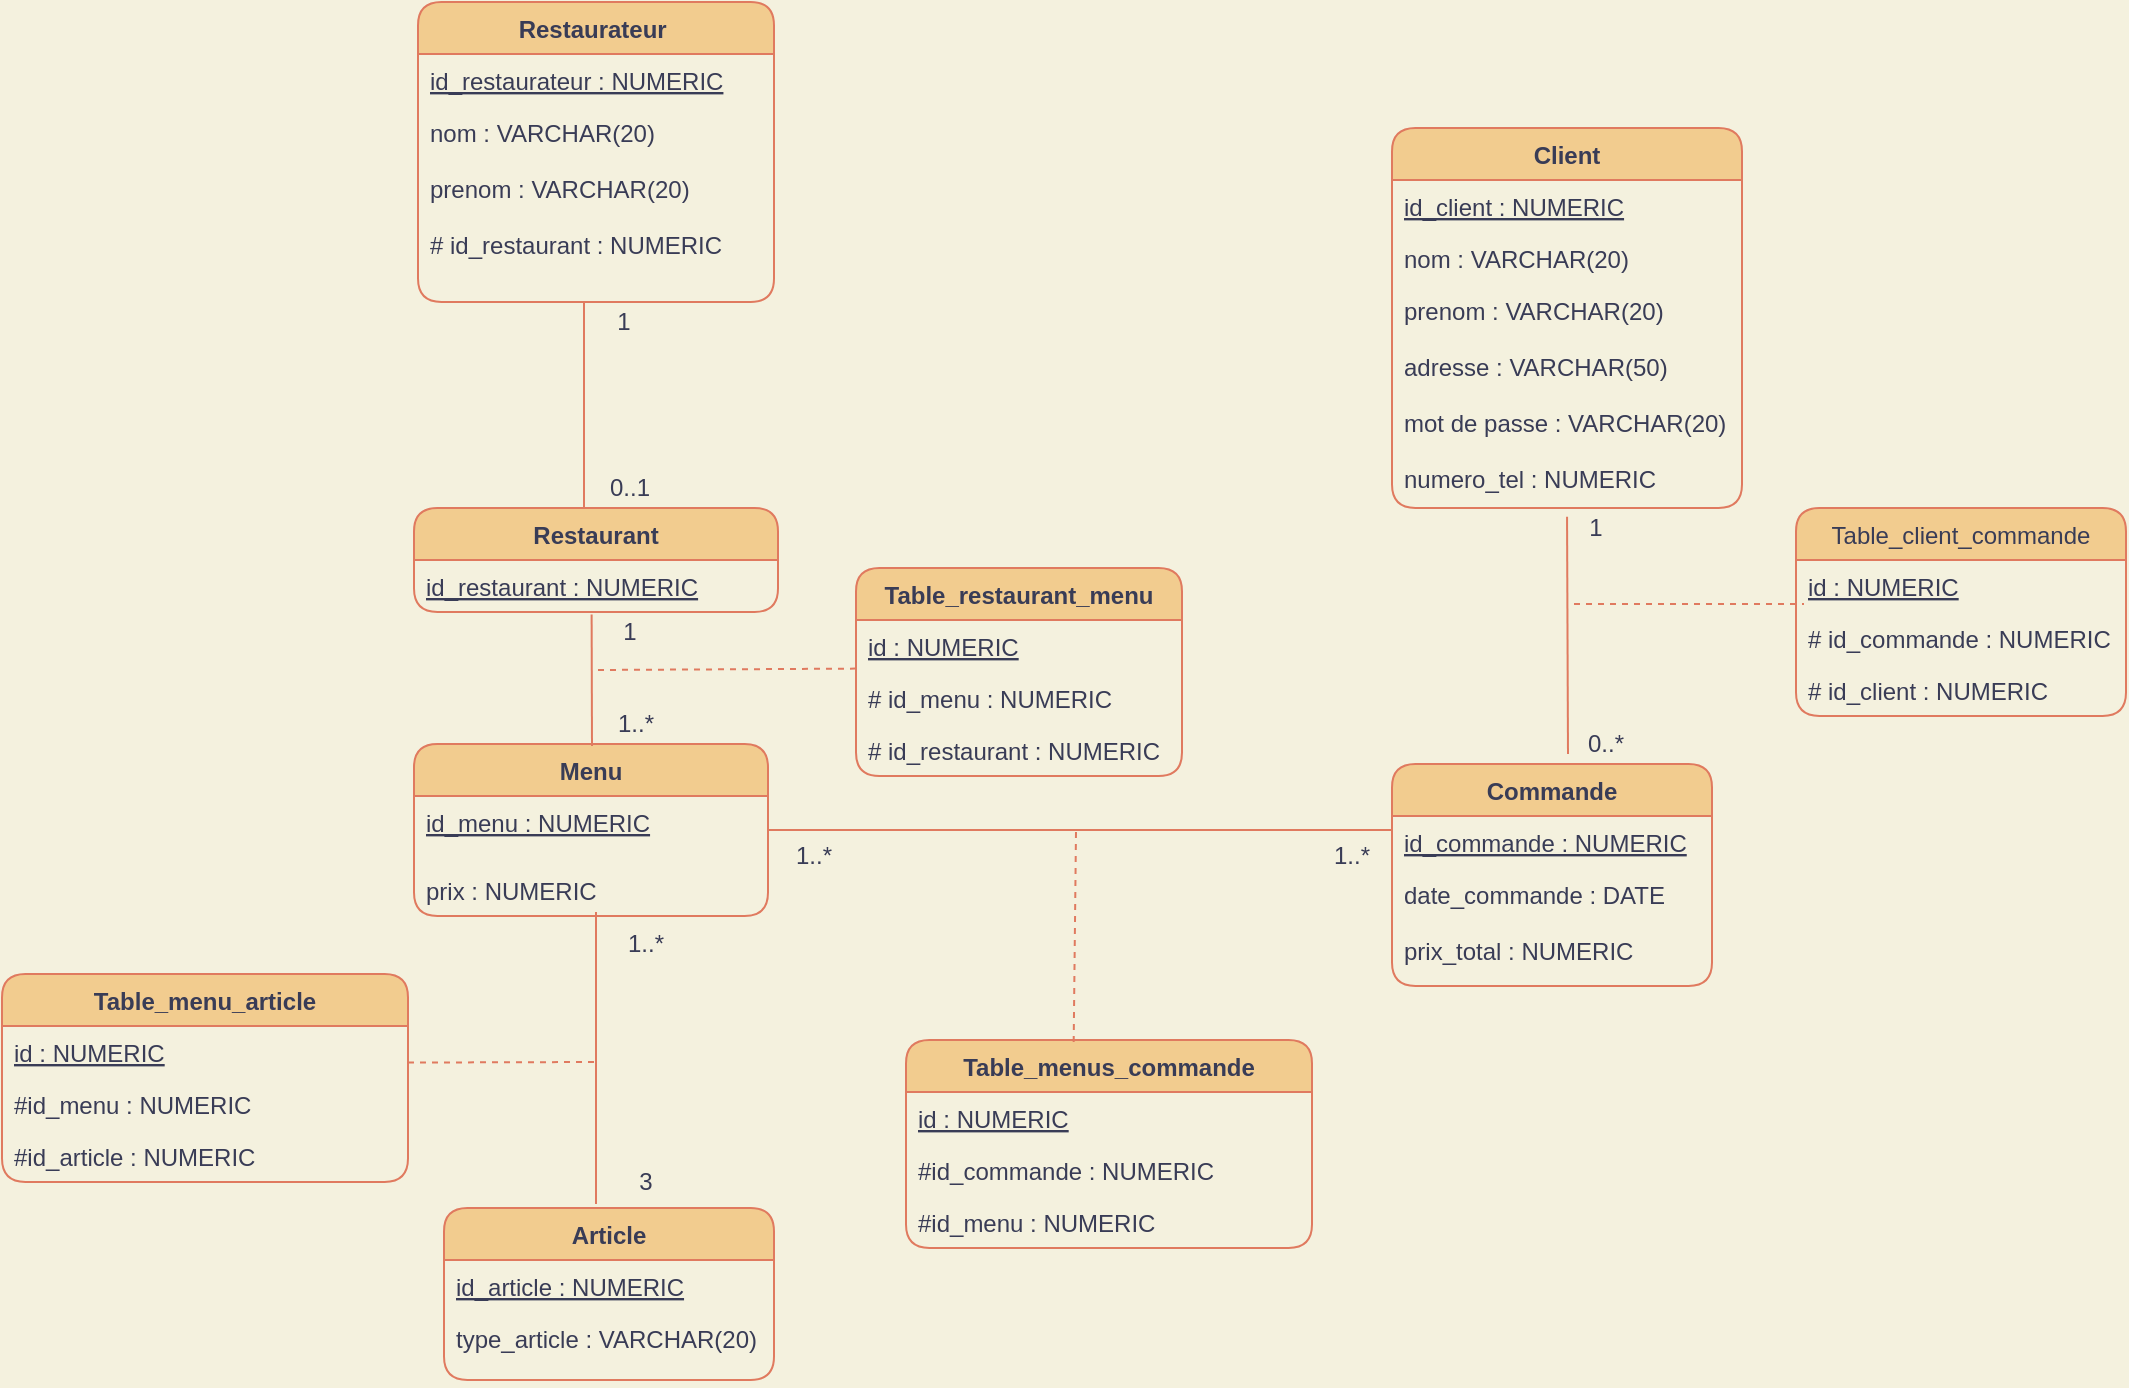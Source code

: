 <mxfile>
    <diagram id="Q9Uin4Dus2TSMiDySBdu" name="Page-1">
        <mxGraphModel dx="1716" dy="590" grid="0" gridSize="10" guides="1" tooltips="1" connect="1" arrows="1" fold="1" page="1" pageScale="1" pageWidth="827" pageHeight="1169" background="#F4F1DE" math="0" shadow="0">
            <root>
                <mxCell id="0"/>
                <mxCell id="1" parent="0"/>
                <mxCell id="2" value="Restaurateur " style="swimlane;fontStyle=1;childLayout=stackLayout;horizontal=1;startSize=26;horizontalStack=0;resizeParent=1;resizeParentMax=0;resizeLast=0;collapsible=1;marginBottom=0;fillColor=#F2CC8F;strokeColor=#E07A5F;fontColor=#393C56;rounded=1;" parent="1" vertex="1">
                    <mxGeometry x="71" y="104" width="178" height="150" as="geometry"/>
                </mxCell>
                <mxCell id="3" value="id_restaurateur : NUMERIC" style="text;strokeColor=none;fillColor=none;align=left;verticalAlign=top;spacingLeft=4;spacingRight=4;overflow=hidden;rotatable=0;points=[[0,0.5],[1,0.5]];portConstraint=eastwest;fontStyle=4;fontColor=#393C56;rounded=1;" parent="2" vertex="1">
                    <mxGeometry y="26" width="178" height="26" as="geometry"/>
                </mxCell>
                <mxCell id="4" value="nom : VARCHAR(20)&#10;&#10;prenom : VARCHAR(20)&#10;&#10;# id_restaurant : NUMERIC" style="text;strokeColor=none;fillColor=none;align=left;verticalAlign=top;spacingLeft=4;spacingRight=4;overflow=hidden;rotatable=0;points=[[0,0.5],[1,0.5]];portConstraint=eastwest;fontColor=#393C56;rounded=1;" parent="2" vertex="1">
                    <mxGeometry y="52" width="178" height="98" as="geometry"/>
                </mxCell>
                <mxCell id="6" value="Client" style="swimlane;fontStyle=1;childLayout=stackLayout;horizontal=1;startSize=26;horizontalStack=0;resizeParent=1;resizeParentMax=0;resizeLast=0;collapsible=1;marginBottom=0;fillColor=#F2CC8F;strokeColor=#E07A5F;fontColor=#393C56;rounded=1;" parent="1" vertex="1">
                    <mxGeometry x="558" y="167" width="175" height="190" as="geometry"/>
                </mxCell>
                <mxCell id="7" value="id_client : NUMERIC" style="text;strokeColor=none;fillColor=none;align=left;verticalAlign=top;spacingLeft=4;spacingRight=4;overflow=hidden;rotatable=0;points=[[0,0.5],[1,0.5]];portConstraint=eastwest;fontStyle=4;fontColor=#393C56;rounded=1;" parent="6" vertex="1">
                    <mxGeometry y="26" width="175" height="26" as="geometry"/>
                </mxCell>
                <mxCell id="8" value="nom : VARCHAR(20)&#10;" style="text;strokeColor=none;fillColor=none;align=left;verticalAlign=top;spacingLeft=4;spacingRight=4;overflow=hidden;rotatable=0;points=[[0,0.5],[1,0.5]];portConstraint=eastwest;fontColor=#393C56;rounded=1;" parent="6" vertex="1">
                    <mxGeometry y="52" width="175" height="26" as="geometry"/>
                </mxCell>
                <mxCell id="9" value="prenom : VARCHAR(20)&#10;&#10;adresse : VARCHAR(50)&#10;&#10;mot de passe : VARCHAR(20)&#10;&#10;numero_tel : NUMERIC" style="text;strokeColor=none;fillColor=none;align=left;verticalAlign=top;spacingLeft=4;spacingRight=4;overflow=hidden;rotatable=0;points=[[0,0.5],[1,0.5]];portConstraint=eastwest;fontColor=#393C56;rounded=1;" parent="6" vertex="1">
                    <mxGeometry y="78" width="175" height="112" as="geometry"/>
                </mxCell>
                <mxCell id="27" value="Commande" style="swimlane;fontStyle=1;childLayout=stackLayout;horizontal=1;startSize=26;horizontalStack=0;resizeParent=1;resizeParentMax=0;resizeLast=0;collapsible=1;marginBottom=0;fillColor=#F2CC8F;strokeColor=#E07A5F;fontColor=#393C56;rounded=1;" parent="1" vertex="1">
                    <mxGeometry x="558" y="485" width="160" height="111" as="geometry"/>
                </mxCell>
                <mxCell id="114" value="id_commande : NUMERIC" style="text;strokeColor=none;fillColor=none;align=left;verticalAlign=top;spacingLeft=4;spacingRight=4;overflow=hidden;rotatable=0;points=[[0,0.5],[1,0.5]];portConstraint=eastwest;fontStyle=4;fontColor=#393C56;rounded=1;" parent="27" vertex="1">
                    <mxGeometry y="26" width="160" height="26" as="geometry"/>
                </mxCell>
                <mxCell id="28" value="date_commande : DATE&#10;&#10;prix_total : NUMERIC&#10;" style="text;strokeColor=none;fillColor=none;align=left;verticalAlign=top;spacingLeft=4;spacingRight=4;overflow=hidden;rotatable=0;points=[[0,0.5],[1,0.5]];portConstraint=eastwest;fontStyle=0;fontColor=#393C56;rounded=1;" parent="27" vertex="1">
                    <mxGeometry y="52" width="160" height="59" as="geometry"/>
                </mxCell>
                <mxCell id="63" value="Menu" style="swimlane;fontStyle=1;childLayout=stackLayout;horizontal=1;startSize=26;horizontalStack=0;resizeParent=1;resizeParentMax=0;resizeLast=0;collapsible=1;marginBottom=0;fillColor=#F2CC8F;strokeColor=#E07A5F;fontColor=#393C56;rounded=1;" parent="1" vertex="1">
                    <mxGeometry x="69" y="475" width="177" height="86" as="geometry"/>
                </mxCell>
                <mxCell id="64" value="id_menu : NUMERIC" style="text;strokeColor=none;fillColor=none;align=left;verticalAlign=top;spacingLeft=4;spacingRight=4;overflow=hidden;rotatable=0;points=[[0,0.5],[1,0.5]];portConstraint=eastwest;fontStyle=4;fontColor=#393C56;rounded=1;" parent="63" vertex="1">
                    <mxGeometry y="26" width="177" height="34" as="geometry"/>
                </mxCell>
                <mxCell id="65" value="prix : NUMERIC" style="text;strokeColor=none;fillColor=none;align=left;verticalAlign=top;spacingLeft=4;spacingRight=4;overflow=hidden;rotatable=0;points=[[0,0.5],[1,0.5]];portConstraint=eastwest;fontColor=#393C56;rounded=1;" parent="63" vertex="1">
                    <mxGeometry y="60" width="177" height="26" as="geometry"/>
                </mxCell>
                <mxCell id="67" value="Article" style="swimlane;fontStyle=1;childLayout=stackLayout;horizontal=1;startSize=26;horizontalStack=0;resizeParent=1;resizeParentMax=0;resizeLast=0;collapsible=1;marginBottom=0;fillColor=#F2CC8F;strokeColor=#E07A5F;fontColor=#393C56;rounded=1;" parent="1" vertex="1">
                    <mxGeometry x="84" y="707" width="165" height="86" as="geometry"/>
                </mxCell>
                <mxCell id="117" value="id_article : NUMERIC" style="text;strokeColor=none;fillColor=none;align=left;verticalAlign=top;spacingLeft=4;spacingRight=4;overflow=hidden;rotatable=0;points=[[0,0.5],[1,0.5]];portConstraint=eastwest;fontStyle=4;fontColor=#393C56;rounded=1;" parent="67" vertex="1">
                    <mxGeometry y="26" width="165" height="26" as="geometry"/>
                </mxCell>
                <mxCell id="68" value="type_article : VARCHAR(20)" style="text;strokeColor=none;fillColor=none;align=left;verticalAlign=top;spacingLeft=4;spacingRight=4;overflow=hidden;rotatable=0;points=[[0,0.5],[1,0.5]];portConstraint=eastwest;fontStyle=0;fontColor=#393C56;rounded=1;" parent="67" vertex="1">
                    <mxGeometry y="52" width="165" height="34" as="geometry"/>
                </mxCell>
                <mxCell id="81" value="" style="endArrow=none;html=1;strokeColor=#E07A5F;fontColor=#393C56;entryX=0;entryY=0;entryDx=0;entryDy=0;labelBackgroundColor=#F4F1DE;" parent="1" target="82" edge="1">
                    <mxGeometry width="50" height="50" relative="1" as="geometry">
                        <mxPoint x="154" y="368" as="sourcePoint"/>
                        <mxPoint x="200" y="270" as="targetPoint"/>
                        <Array as="points"/>
                    </mxGeometry>
                </mxCell>
                <mxCell id="82" value="1" style="text;html=1;strokeColor=none;fillColor=none;align=center;verticalAlign=middle;whiteSpace=wrap;fontColor=#393C56;rounded=1;" parent="1" vertex="1">
                    <mxGeometry x="154" y="254" width="40" height="20" as="geometry"/>
                </mxCell>
                <mxCell id="84" value="0..1" style="text;html=1;strokeColor=none;fillColor=none;align=center;verticalAlign=middle;whiteSpace=wrap;fontColor=#393C56;rounded=1;" parent="1" vertex="1">
                    <mxGeometry x="200" y="357" width="40" height="20" as="geometry"/>
                </mxCell>
                <mxCell id="85" value="1" style="text;html=1;strokeColor=none;fillColor=none;align=center;verticalAlign=middle;whiteSpace=wrap;fontColor=#393C56;rounded=1;" parent="1" vertex="1">
                    <mxGeometry x="640" y="357" width="40" height="20" as="geometry"/>
                </mxCell>
                <mxCell id="87" value="0..*" style="text;html=1;strokeColor=none;fillColor=none;align=center;verticalAlign=middle;whiteSpace=wrap;fontColor=#393C56;rounded=1;" parent="1" vertex="1">
                    <mxGeometry x="645" y="465" width="40" height="20" as="geometry"/>
                </mxCell>
                <mxCell id="95" value="" style="endArrow=none;html=1;entryX=0;entryY=0.269;entryDx=0;entryDy=0;strokeColor=#E07A5F;fontColor=#393C56;labelBackgroundColor=#F4F1DE;exitX=1;exitY=0.5;exitDx=0;exitDy=0;entryPerimeter=0;" parent="1" target="114" edge="1" source="64">
                    <mxGeometry width="50" height="50" relative="1" as="geometry">
                        <mxPoint x="260" y="558" as="sourcePoint"/>
                        <mxPoint x="330" y="546" as="targetPoint"/>
                        <Array as="points">
                            <mxPoint x="337" y="518"/>
                        </Array>
                    </mxGeometry>
                </mxCell>
                <mxCell id="97" value="1..*" style="text;html=1;strokeColor=none;fillColor=none;align=center;verticalAlign=middle;whiteSpace=wrap;fontColor=#393C56;rounded=1;" parent="1" vertex="1">
                    <mxGeometry x="518" y="521" width="40" height="20" as="geometry"/>
                </mxCell>
                <mxCell id="98" value="" style="endArrow=none;html=1;strokeColor=#E07A5F;fontColor=#393C56;labelBackgroundColor=#F4F1DE;" parent="1" edge="1">
                    <mxGeometry width="50" height="50" relative="1" as="geometry">
                        <mxPoint x="160" y="705" as="sourcePoint"/>
                        <mxPoint x="160" y="559" as="targetPoint"/>
                    </mxGeometry>
                </mxCell>
                <mxCell id="102" value="1..*" style="text;html=1;strokeColor=none;fillColor=none;align=center;verticalAlign=middle;whiteSpace=wrap;fontColor=#393C56;rounded=1;" parent="1" vertex="1">
                    <mxGeometry x="165" y="565" width="40" height="20" as="geometry"/>
                </mxCell>
                <mxCell id="104" value="3" style="text;html=1;strokeColor=none;fillColor=none;align=center;verticalAlign=middle;whiteSpace=wrap;fontColor=#393C56;rounded=1;" parent="1" vertex="1">
                    <mxGeometry x="165" y="684" width="40" height="20" as="geometry"/>
                </mxCell>
                <mxCell id="110" value="1..*" style="text;html=1;strokeColor=none;fillColor=none;align=center;verticalAlign=middle;whiteSpace=wrap;fontColor=#393C56;rounded=1;" parent="1" vertex="1">
                    <mxGeometry x="249" y="521" width="40" height="20" as="geometry"/>
                </mxCell>
                <mxCell id="111" value="1" style="text;html=1;strokeColor=none;fillColor=none;align=center;verticalAlign=middle;whiteSpace=wrap;fontColor=#393C56;rounded=1;" parent="1" vertex="1">
                    <mxGeometry x="157" y="409" width="40" height="20" as="geometry"/>
                </mxCell>
                <mxCell id="122" value="Table_menus_commande" style="swimlane;fontStyle=1;childLayout=stackLayout;horizontal=1;startSize=26;horizontalStack=0;resizeParent=1;resizeParentMax=0;resizeLast=0;collapsible=1;marginBottom=0;sketch=0;strokeColor=#E07A5F;fillColor=#F2CC8F;fontColor=#393C56;rounded=1;" parent="1" vertex="1">
                    <mxGeometry x="315" y="623" width="203" height="104" as="geometry"/>
                </mxCell>
                <mxCell id="123" value="id : NUMERIC" style="text;strokeColor=none;fillColor=none;align=left;verticalAlign=top;spacingLeft=4;spacingRight=4;overflow=hidden;rotatable=0;points=[[0,0.5],[1,0.5]];portConstraint=eastwest;labelBackgroundColor=none;labelBorderColor=none;fontColor=#393C56;fontStyle=4;rounded=1;" parent="122" vertex="1">
                    <mxGeometry y="26" width="203" height="26" as="geometry"/>
                </mxCell>
                <mxCell id="124" value="#id_commande : NUMERIC" style="text;strokeColor=none;fillColor=none;align=left;verticalAlign=top;spacingLeft=4;spacingRight=4;overflow=hidden;rotatable=0;points=[[0,0.5],[1,0.5]];portConstraint=eastwest;fontColor=#393C56;rounded=1;" parent="122" vertex="1">
                    <mxGeometry y="52" width="203" height="26" as="geometry"/>
                </mxCell>
                <mxCell id="125" value="#id_menu : NUMERIC" style="text;strokeColor=none;fillColor=none;align=left;verticalAlign=top;spacingLeft=4;spacingRight=4;overflow=hidden;rotatable=0;points=[[0,0.5],[1,0.5]];portConstraint=eastwest;fontColor=#393C56;rounded=1;" parent="122" vertex="1">
                    <mxGeometry y="78" width="203" height="26" as="geometry"/>
                </mxCell>
                <mxCell id="135" style="edgeStyle=orthogonalEdgeStyle;curved=0;sketch=0;orthogonalLoop=1;jettySize=auto;html=1;exitX=0.5;exitY=1;exitDx=0;exitDy=0;fontColor=#393C56;strokeColor=#E07A5F;fillColor=#F2CC8F;labelBackgroundColor=#F4F1DE;" parent="1" source="111" target="111" edge="1">
                    <mxGeometry relative="1" as="geometry"/>
                </mxCell>
                <mxCell id="137" value="Table_restaurant_menu" style="swimlane;fontStyle=1;childLayout=stackLayout;horizontal=1;startSize=26;horizontalStack=0;resizeParent=1;resizeParentMax=0;resizeLast=0;collapsible=1;marginBottom=0;labelBackgroundColor=none;sketch=0;fontColor=#393C56;strokeColor=#E07A5F;fillColor=#F2CC8F;rounded=1;" parent="1" vertex="1">
                    <mxGeometry x="290" y="387" width="163" height="104" as="geometry"/>
                </mxCell>
                <mxCell id="138" value="id : NUMERIC" style="text;strokeColor=none;fillColor=none;align=left;verticalAlign=top;spacingLeft=4;spacingRight=4;overflow=hidden;rotatable=0;points=[[0,0.5],[1,0.5]];portConstraint=eastwest;fontColor=#393C56;fontStyle=4;rounded=1;" parent="137" vertex="1">
                    <mxGeometry y="26" width="163" height="26" as="geometry"/>
                </mxCell>
                <mxCell id="139" value="# id_menu : NUMERIC" style="text;strokeColor=none;fillColor=none;align=left;verticalAlign=top;spacingLeft=4;spacingRight=4;overflow=hidden;rotatable=0;points=[[0,0.5],[1,0.5]];portConstraint=eastwest;fontColor=#393C56;rounded=1;" parent="137" vertex="1">
                    <mxGeometry y="52" width="163" height="26" as="geometry"/>
                </mxCell>
                <mxCell id="140" value="# id_restaurant : NUMERIC" style="text;strokeColor=none;fillColor=none;align=left;verticalAlign=top;spacingLeft=4;spacingRight=4;overflow=hidden;rotatable=0;points=[[0,0.5],[1,0.5]];portConstraint=eastwest;fontColor=#393C56;rounded=1;" parent="137" vertex="1">
                    <mxGeometry y="78" width="163" height="26" as="geometry"/>
                </mxCell>
                <mxCell id="141" value="Restaurant" style="swimlane;fontStyle=1;childLayout=stackLayout;horizontal=1;startSize=26;horizontalStack=0;resizeParent=1;resizeParentMax=0;resizeLast=0;collapsible=1;marginBottom=0;labelBackgroundColor=none;sketch=0;strokeColor=#E07A5F;fillColor=#F2CC8F;fontColor=#393C56;rounded=1;" parent="1" vertex="1">
                    <mxGeometry x="69" y="357" width="182" height="52" as="geometry"/>
                </mxCell>
                <mxCell id="142" value="id_restaurant : NUMERIC" style="text;strokeColor=none;fillColor=none;align=left;verticalAlign=top;spacingLeft=4;spacingRight=4;overflow=hidden;rotatable=0;points=[[0,0.5],[1,0.5]];portConstraint=eastwest;fontColor=#393C56;fontStyle=4;rounded=1;" parent="141" vertex="1">
                    <mxGeometry y="26" width="182" height="26" as="geometry"/>
                </mxCell>
                <mxCell id="146" value="1..*" style="text;html=1;strokeColor=none;fillColor=none;align=center;verticalAlign=middle;whiteSpace=wrap;labelBackgroundColor=none;sketch=0;fontColor=#393C56;rounded=1;" parent="1" vertex="1">
                    <mxGeometry x="160" y="455" width="40" height="20" as="geometry"/>
                </mxCell>
                <mxCell id="151" value="" style="endArrow=none;html=1;fontColor=#393C56;strokeColor=#E07A5F;fillColor=#F2CC8F;entryX=0.138;entryY=0.218;entryDx=0;entryDy=0;entryPerimeter=0;labelBackgroundColor=#F4F1DE;" parent="1" target="85" edge="1">
                    <mxGeometry width="50" height="50" relative="1" as="geometry">
                        <mxPoint x="646" y="480" as="sourcePoint"/>
                        <mxPoint x="622" y="415" as="targetPoint"/>
                        <Array as="points"/>
                    </mxGeometry>
                </mxCell>
                <mxCell id="152" style="edgeStyle=orthogonalEdgeStyle;curved=0;sketch=0;orthogonalLoop=1;jettySize=auto;html=1;exitX=0.5;exitY=1;exitDx=0;exitDy=0;fontColor=#393C56;strokeColor=#E07A5F;fillColor=#F2CC8F;labelBackgroundColor=#F4F1DE;" parent="1" source="146" target="146" edge="1">
                    <mxGeometry relative="1" as="geometry"/>
                </mxCell>
                <mxCell id="153" value="" style="endArrow=none;html=1;fontColor=#393C56;strokeColor=#E07A5F;fillColor=#F2CC8F;labelBackgroundColor=#F4F1DE;entryX=0.488;entryY=1.048;entryDx=0;entryDy=0;entryPerimeter=0;" parent="1" edge="1" target="142">
                    <mxGeometry width="50" height="50" relative="1" as="geometry">
                        <mxPoint x="158" y="476" as="sourcePoint"/>
                        <mxPoint x="154" y="412" as="targetPoint"/>
                        <Array as="points"/>
                    </mxGeometry>
                </mxCell>
                <mxCell id="155" value="" style="endArrow=none;dashed=1;html=1;fontColor=#393C56;strokeColor=#E07A5F;fillColor=#F2CC8F;entryX=-0.003;entryY=0.935;entryDx=0;entryDy=0;entryPerimeter=0;labelBackgroundColor=#F4F1DE;" parent="1" target="138" edge="1">
                    <mxGeometry width="50" height="50" relative="1" as="geometry">
                        <mxPoint x="161" y="438" as="sourcePoint"/>
                        <mxPoint x="240" y="450" as="targetPoint"/>
                        <Array as="points"/>
                    </mxGeometry>
                </mxCell>
                <mxCell id="158" value="" style="endArrow=none;dashed=1;html=1;fontColor=#393C56;strokeColor=#E07A5F;fillColor=#F2CC8F;exitX=0.413;exitY=0.01;exitDx=0;exitDy=0;exitPerimeter=0;labelBackgroundColor=#F4F1DE;" parent="1" source="122" edge="1">
                    <mxGeometry width="50" height="50" relative="1" as="geometry">
                        <mxPoint x="350" y="610" as="sourcePoint"/>
                        <mxPoint x="400" y="519" as="targetPoint"/>
                    </mxGeometry>
                </mxCell>
                <mxCell id="160" value="Table_client_commande" style="swimlane;fontStyle=0;childLayout=stackLayout;horizontal=1;startSize=26;horizontalStack=0;resizeParent=1;resizeParentMax=0;resizeLast=0;collapsible=1;marginBottom=0;labelBackgroundColor=none;sketch=0;fontColor=#393C56;strokeColor=#E07A5F;fillColor=#F2CC8F;rounded=1;" parent="1" vertex="1">
                    <mxGeometry x="760" y="357" width="165" height="104" as="geometry"/>
                </mxCell>
                <mxCell id="161" value="id : NUMERIC" style="text;strokeColor=none;fillColor=none;align=left;verticalAlign=top;spacingLeft=4;spacingRight=4;overflow=hidden;rotatable=0;points=[[0,0.5],[1,0.5]];portConstraint=eastwest;fontColor=#393C56;rounded=1;fontStyle=4" parent="160" vertex="1">
                    <mxGeometry y="26" width="165" height="26" as="geometry"/>
                </mxCell>
                <mxCell id="162" value="# id_commande : NUMERIC" style="text;strokeColor=none;fillColor=none;align=left;verticalAlign=top;spacingLeft=4;spacingRight=4;overflow=hidden;rotatable=0;points=[[0,0.5],[1,0.5]];portConstraint=eastwest;fontColor=#393C56;rounded=1;" parent="160" vertex="1">
                    <mxGeometry y="52" width="165" height="26" as="geometry"/>
                </mxCell>
                <mxCell id="163" value="# id_client : NUMERIC" style="text;strokeColor=none;fillColor=none;align=left;verticalAlign=top;spacingLeft=4;spacingRight=4;overflow=hidden;rotatable=0;points=[[0,0.5],[1,0.5]];portConstraint=eastwest;fontColor=#393C56;rounded=1;" parent="160" vertex="1">
                    <mxGeometry y="78" width="165" height="26" as="geometry"/>
                </mxCell>
                <mxCell id="164" value="" style="endArrow=none;dashed=1;html=1;fontColor=#393C56;strokeColor=#E07A5F;fillColor=#F2CC8F;labelBackgroundColor=#F4F1DE;" parent="1" edge="1">
                    <mxGeometry width="50" height="50" relative="1" as="geometry">
                        <mxPoint x="649" y="405" as="sourcePoint"/>
                        <mxPoint x="764" y="405" as="targetPoint"/>
                    </mxGeometry>
                </mxCell>
                <mxCell id="178" value="0..1" style="text;html=1;strokeColor=none;fillColor=none;align=center;verticalAlign=middle;whiteSpace=wrap;labelBackgroundColor=none;sketch=0;fontColor=#393C56;rounded=1;" parent="1" vertex="1">
                    <mxGeometry x="157" y="337" width="40" height="20" as="geometry"/>
                </mxCell>
                <mxCell id="185" value="" style="endArrow=none;dashed=1;html=1;fontColor=#393C56;strokeColor=#E07A5F;fillColor=#F2CC8F;exitX=1;exitY=-0.297;exitDx=0;exitDy=0;exitPerimeter=0;labelBackgroundColor=#F4F1DE;" parent="1" source="190" edge="1">
                    <mxGeometry width="50" height="50" relative="1" as="geometry">
                        <mxPoint x="120" y="657" as="sourcePoint"/>
                        <mxPoint x="159" y="634" as="targetPoint"/>
                    </mxGeometry>
                </mxCell>
                <mxCell id="188" value="Table_menu_article" style="swimlane;fontStyle=1;childLayout=stackLayout;horizontal=1;startSize=26;horizontalStack=0;resizeParent=1;resizeParentMax=0;resizeLast=0;collapsible=1;marginBottom=0;sketch=0;strokeColor=#E07A5F;fillColor=#F2CC8F;fontColor=#393C56;rounded=1;" parent="1" vertex="1">
                    <mxGeometry x="-137" y="590" width="203" height="104" as="geometry"/>
                </mxCell>
                <mxCell id="189" value="id : NUMERIC" style="text;strokeColor=none;fillColor=none;align=left;verticalAlign=top;spacingLeft=4;spacingRight=4;overflow=hidden;rotatable=0;points=[[0,0.5],[1,0.5]];portConstraint=eastwest;labelBackgroundColor=none;labelBorderColor=none;fontColor=#393C56;fontStyle=4;rounded=1;" parent="188" vertex="1">
                    <mxGeometry y="26" width="203" height="26" as="geometry"/>
                </mxCell>
                <mxCell id="190" value="#id_menu : NUMERIC" style="text;strokeColor=none;fillColor=none;align=left;verticalAlign=top;spacingLeft=4;spacingRight=4;overflow=hidden;rotatable=0;points=[[0,0.5],[1,0.5]];portConstraint=eastwest;fontColor=#393C56;rounded=1;" parent="188" vertex="1">
                    <mxGeometry y="52" width="203" height="26" as="geometry"/>
                </mxCell>
                <mxCell id="191" value="#id_article : NUMERIC" style="text;strokeColor=none;fillColor=none;align=left;verticalAlign=top;spacingLeft=4;spacingRight=4;overflow=hidden;rotatable=0;points=[[0,0.5],[1,0.5]];portConstraint=eastwest;fontColor=#393C56;rounded=1;" parent="188" vertex="1">
                    <mxGeometry y="78" width="203" height="26" as="geometry"/>
                </mxCell>
            </root>
        </mxGraphModel>
    </diagram>
</mxfile>